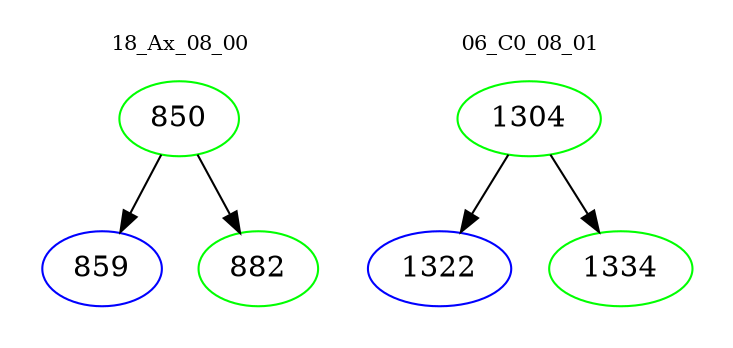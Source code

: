 digraph{
subgraph cluster_0 {
color = white
label = "18_Ax_08_00";
fontsize=10;
T0_850 [label="850", color="green"]
T0_850 -> T0_859 [color="black"]
T0_859 [label="859", color="blue"]
T0_850 -> T0_882 [color="black"]
T0_882 [label="882", color="green"]
}
subgraph cluster_1 {
color = white
label = "06_C0_08_01";
fontsize=10;
T1_1304 [label="1304", color="green"]
T1_1304 -> T1_1322 [color="black"]
T1_1322 [label="1322", color="blue"]
T1_1304 -> T1_1334 [color="black"]
T1_1334 [label="1334", color="green"]
}
}
